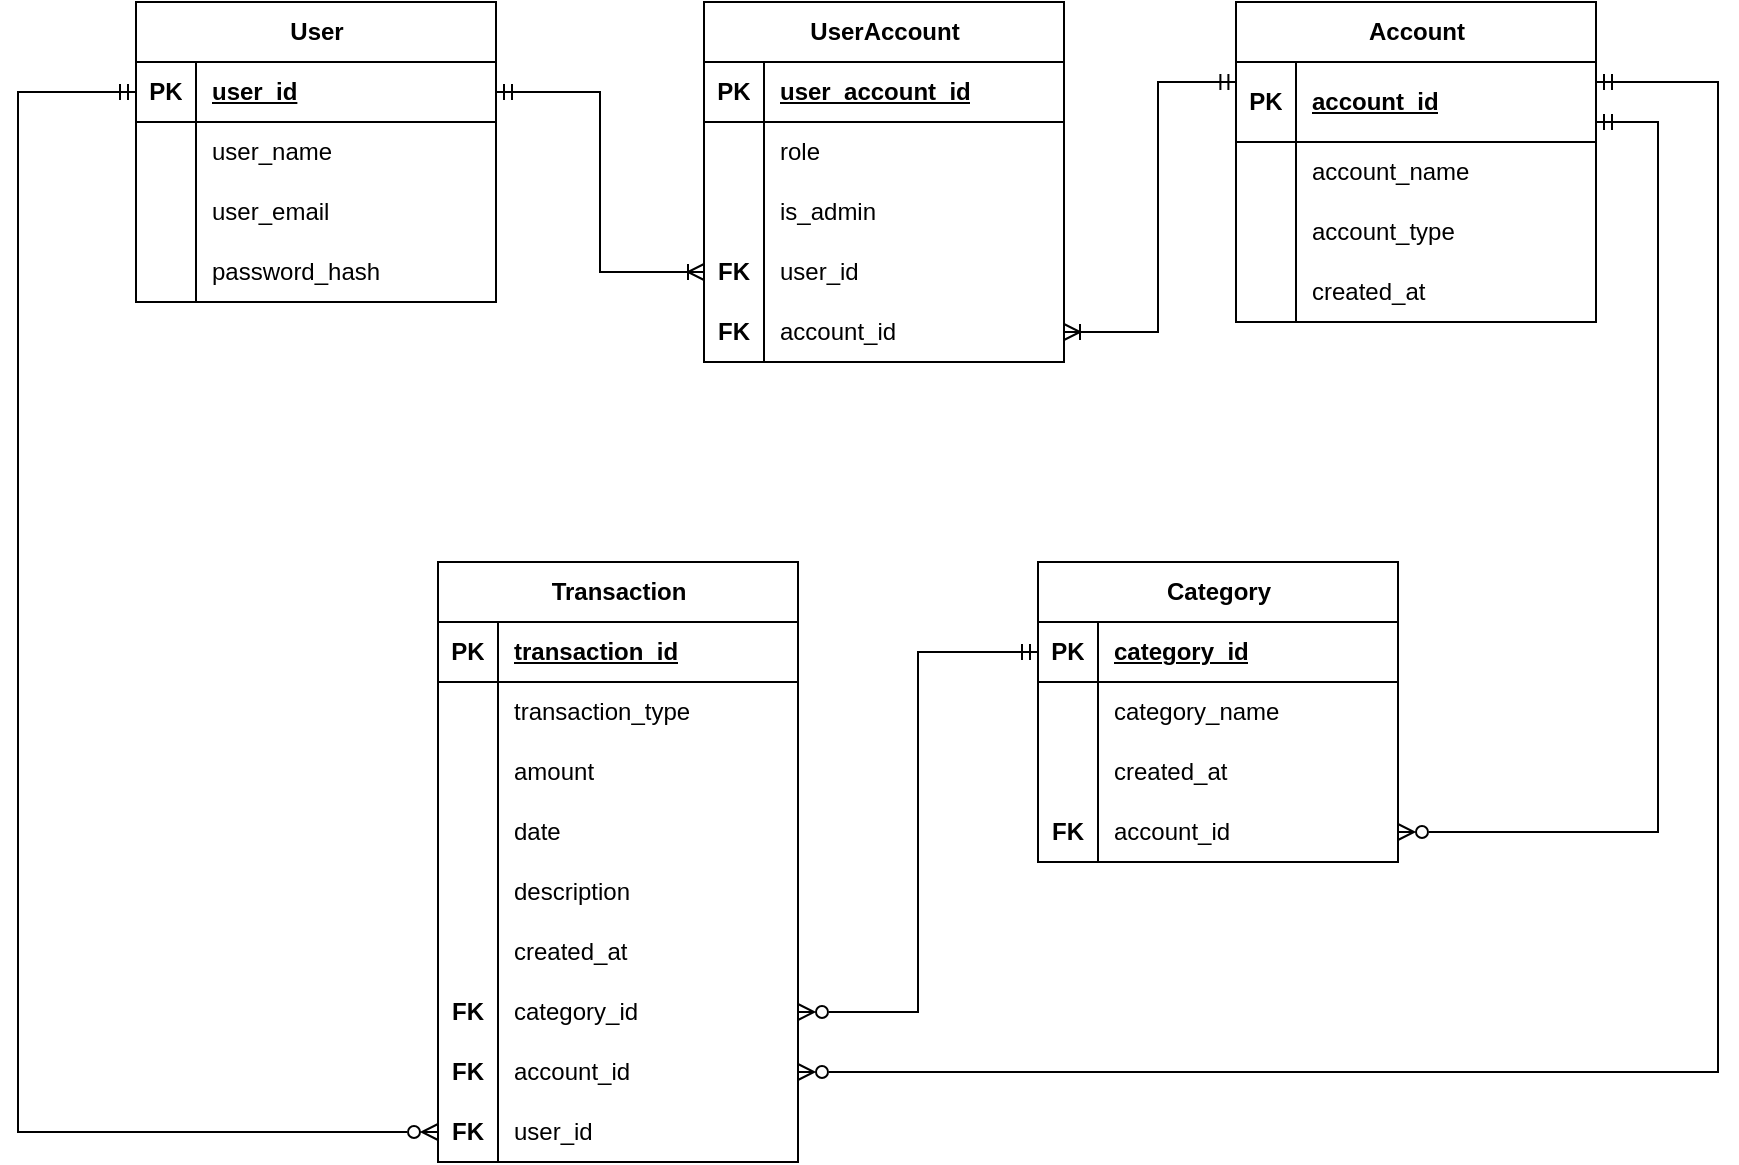 <mxfile version="19.0.3" type="device"><diagram name="Page-1" id="VowjucWuVRFhrzG8ATLK"><mxGraphModel dx="2249" dy="865" grid="1" gridSize="10" guides="1" tooltips="1" connect="1" arrows="1" fold="1" page="1" pageScale="1" pageWidth="827" pageHeight="1169" math="0" shadow="0"><root><mxCell id="0"/><mxCell id="1" parent="0"/><mxCell id="pxmNEwS-jaFZX5GHH9vV-1" value="User" style="shape=table;startSize=30;container=1;collapsible=1;childLayout=tableLayout;fixedRows=1;rowLines=0;fontStyle=1;align=center;resizeLast=1;html=1;" parent="1" vertex="1"><mxGeometry x="49" y="80" width="180" height="150" as="geometry"/></mxCell><mxCell id="pxmNEwS-jaFZX5GHH9vV-2" value="" style="shape=tableRow;horizontal=0;startSize=0;swimlaneHead=0;swimlaneBody=0;fillColor=none;collapsible=0;dropTarget=0;points=[[0,0.5],[1,0.5]];portConstraint=eastwest;top=0;left=0;right=0;bottom=1;" parent="pxmNEwS-jaFZX5GHH9vV-1" vertex="1"><mxGeometry y="30" width="180" height="30" as="geometry"/></mxCell><mxCell id="pxmNEwS-jaFZX5GHH9vV-3" value="PK" style="shape=partialRectangle;connectable=0;fillColor=none;top=0;left=0;bottom=0;right=0;fontStyle=1;overflow=hidden;whiteSpace=wrap;html=1;" parent="pxmNEwS-jaFZX5GHH9vV-2" vertex="1"><mxGeometry width="30" height="30" as="geometry"><mxRectangle width="30" height="30" as="alternateBounds"/></mxGeometry></mxCell><mxCell id="pxmNEwS-jaFZX5GHH9vV-4" value="user_id" style="shape=partialRectangle;connectable=0;fillColor=none;top=0;left=0;bottom=0;right=0;align=left;spacingLeft=6;fontStyle=5;overflow=hidden;whiteSpace=wrap;html=1;" parent="pxmNEwS-jaFZX5GHH9vV-2" vertex="1"><mxGeometry x="30" width="150" height="30" as="geometry"><mxRectangle width="150" height="30" as="alternateBounds"/></mxGeometry></mxCell><mxCell id="pxmNEwS-jaFZX5GHH9vV-5" value="" style="shape=tableRow;horizontal=0;startSize=0;swimlaneHead=0;swimlaneBody=0;fillColor=none;collapsible=0;dropTarget=0;points=[[0,0.5],[1,0.5]];portConstraint=eastwest;top=0;left=0;right=0;bottom=0;" parent="pxmNEwS-jaFZX5GHH9vV-1" vertex="1"><mxGeometry y="60" width="180" height="30" as="geometry"/></mxCell><mxCell id="pxmNEwS-jaFZX5GHH9vV-6" value="" style="shape=partialRectangle;connectable=0;fillColor=none;top=0;left=0;bottom=0;right=0;editable=1;overflow=hidden;whiteSpace=wrap;html=1;" parent="pxmNEwS-jaFZX5GHH9vV-5" vertex="1"><mxGeometry width="30" height="30" as="geometry"><mxRectangle width="30" height="30" as="alternateBounds"/></mxGeometry></mxCell><mxCell id="pxmNEwS-jaFZX5GHH9vV-7" value="user_name" style="shape=partialRectangle;connectable=0;fillColor=none;top=0;left=0;bottom=0;right=0;align=left;spacingLeft=6;overflow=hidden;whiteSpace=wrap;html=1;" parent="pxmNEwS-jaFZX5GHH9vV-5" vertex="1"><mxGeometry x="30" width="150" height="30" as="geometry"><mxRectangle width="150" height="30" as="alternateBounds"/></mxGeometry></mxCell><mxCell id="pxmNEwS-jaFZX5GHH9vV-8" value="" style="shape=tableRow;horizontal=0;startSize=0;swimlaneHead=0;swimlaneBody=0;fillColor=none;collapsible=0;dropTarget=0;points=[[0,0.5],[1,0.5]];portConstraint=eastwest;top=0;left=0;right=0;bottom=0;" parent="pxmNEwS-jaFZX5GHH9vV-1" vertex="1"><mxGeometry y="90" width="180" height="30" as="geometry"/></mxCell><mxCell id="pxmNEwS-jaFZX5GHH9vV-9" value="" style="shape=partialRectangle;connectable=0;fillColor=none;top=0;left=0;bottom=0;right=0;editable=1;overflow=hidden;whiteSpace=wrap;html=1;" parent="pxmNEwS-jaFZX5GHH9vV-8" vertex="1"><mxGeometry width="30" height="30" as="geometry"><mxRectangle width="30" height="30" as="alternateBounds"/></mxGeometry></mxCell><mxCell id="pxmNEwS-jaFZX5GHH9vV-10" value="user_email" style="shape=partialRectangle;connectable=0;fillColor=none;top=0;left=0;bottom=0;right=0;align=left;spacingLeft=6;overflow=hidden;whiteSpace=wrap;html=1;" parent="pxmNEwS-jaFZX5GHH9vV-8" vertex="1"><mxGeometry x="30" width="150" height="30" as="geometry"><mxRectangle width="150" height="30" as="alternateBounds"/></mxGeometry></mxCell><mxCell id="pxmNEwS-jaFZX5GHH9vV-11" value="" style="shape=tableRow;horizontal=0;startSize=0;swimlaneHead=0;swimlaneBody=0;fillColor=none;collapsible=0;dropTarget=0;points=[[0,0.5],[1,0.5]];portConstraint=eastwest;top=0;left=0;right=0;bottom=0;" parent="pxmNEwS-jaFZX5GHH9vV-1" vertex="1"><mxGeometry y="120" width="180" height="30" as="geometry"/></mxCell><mxCell id="pxmNEwS-jaFZX5GHH9vV-12" value="" style="shape=partialRectangle;connectable=0;fillColor=none;top=0;left=0;bottom=0;right=0;editable=1;overflow=hidden;whiteSpace=wrap;html=1;" parent="pxmNEwS-jaFZX5GHH9vV-11" vertex="1"><mxGeometry width="30" height="30" as="geometry"><mxRectangle width="30" height="30" as="alternateBounds"/></mxGeometry></mxCell><mxCell id="pxmNEwS-jaFZX5GHH9vV-13" value="password_hash" style="shape=partialRectangle;connectable=0;fillColor=none;top=0;left=0;bottom=0;right=0;align=left;spacingLeft=6;overflow=hidden;whiteSpace=wrap;html=1;" parent="pxmNEwS-jaFZX5GHH9vV-11" vertex="1"><mxGeometry x="30" width="150" height="30" as="geometry"><mxRectangle width="150" height="30" as="alternateBounds"/></mxGeometry></mxCell><mxCell id="pxmNEwS-jaFZX5GHH9vV-17" value="Account" style="shape=table;startSize=30;container=1;collapsible=1;childLayout=tableLayout;fixedRows=1;rowLines=0;fontStyle=1;align=center;resizeLast=1;html=1;" parent="1" vertex="1"><mxGeometry x="599" y="80" width="180" height="160" as="geometry"/></mxCell><mxCell id="pxmNEwS-jaFZX5GHH9vV-18" value="" style="shape=tableRow;horizontal=0;startSize=0;swimlaneHead=0;swimlaneBody=0;fillColor=none;collapsible=0;dropTarget=0;points=[[0,0.5],[1,0.5]];portConstraint=eastwest;top=0;left=0;right=0;bottom=1;" parent="pxmNEwS-jaFZX5GHH9vV-17" vertex="1"><mxGeometry y="30" width="180" height="40" as="geometry"/></mxCell><mxCell id="pxmNEwS-jaFZX5GHH9vV-19" value="PK" style="shape=partialRectangle;connectable=0;fillColor=none;top=0;left=0;bottom=0;right=0;fontStyle=1;overflow=hidden;whiteSpace=wrap;html=1;" parent="pxmNEwS-jaFZX5GHH9vV-18" vertex="1"><mxGeometry width="30" height="40" as="geometry"><mxRectangle width="30" height="40" as="alternateBounds"/></mxGeometry></mxCell><mxCell id="pxmNEwS-jaFZX5GHH9vV-20" value="account_id" style="shape=partialRectangle;connectable=0;fillColor=none;top=0;left=0;bottom=0;right=0;align=left;spacingLeft=6;fontStyle=5;overflow=hidden;whiteSpace=wrap;html=1;" parent="pxmNEwS-jaFZX5GHH9vV-18" vertex="1"><mxGeometry x="30" width="150" height="40" as="geometry"><mxRectangle width="150" height="40" as="alternateBounds"/></mxGeometry></mxCell><mxCell id="pxmNEwS-jaFZX5GHH9vV-21" value="" style="shape=tableRow;horizontal=0;startSize=0;swimlaneHead=0;swimlaneBody=0;fillColor=none;collapsible=0;dropTarget=0;points=[[0,0.5],[1,0.5]];portConstraint=eastwest;top=0;left=0;right=0;bottom=0;" parent="pxmNEwS-jaFZX5GHH9vV-17" vertex="1"><mxGeometry y="70" width="180" height="30" as="geometry"/></mxCell><mxCell id="pxmNEwS-jaFZX5GHH9vV-22" value="" style="shape=partialRectangle;connectable=0;fillColor=none;top=0;left=0;bottom=0;right=0;editable=1;overflow=hidden;whiteSpace=wrap;html=1;" parent="pxmNEwS-jaFZX5GHH9vV-21" vertex="1"><mxGeometry width="30" height="30" as="geometry"><mxRectangle width="30" height="30" as="alternateBounds"/></mxGeometry></mxCell><mxCell id="pxmNEwS-jaFZX5GHH9vV-23" value="account_name" style="shape=partialRectangle;connectable=0;fillColor=none;top=0;left=0;bottom=0;right=0;align=left;spacingLeft=6;overflow=hidden;whiteSpace=wrap;html=1;" parent="pxmNEwS-jaFZX5GHH9vV-21" vertex="1"><mxGeometry x="30" width="150" height="30" as="geometry"><mxRectangle width="150" height="30" as="alternateBounds"/></mxGeometry></mxCell><mxCell id="pxmNEwS-jaFZX5GHH9vV-24" value="" style="shape=tableRow;horizontal=0;startSize=0;swimlaneHead=0;swimlaneBody=0;fillColor=none;collapsible=0;dropTarget=0;points=[[0,0.5],[1,0.5]];portConstraint=eastwest;top=0;left=0;right=0;bottom=0;" parent="pxmNEwS-jaFZX5GHH9vV-17" vertex="1"><mxGeometry y="100" width="180" height="30" as="geometry"/></mxCell><mxCell id="pxmNEwS-jaFZX5GHH9vV-25" value="" style="shape=partialRectangle;connectable=0;fillColor=none;top=0;left=0;bottom=0;right=0;editable=1;overflow=hidden;whiteSpace=wrap;html=1;" parent="pxmNEwS-jaFZX5GHH9vV-24" vertex="1"><mxGeometry width="30" height="30" as="geometry"><mxRectangle width="30" height="30" as="alternateBounds"/></mxGeometry></mxCell><mxCell id="pxmNEwS-jaFZX5GHH9vV-26" value="account_type" style="shape=partialRectangle;connectable=0;fillColor=none;top=0;left=0;bottom=0;right=0;align=left;spacingLeft=6;overflow=hidden;whiteSpace=wrap;html=1;" parent="pxmNEwS-jaFZX5GHH9vV-24" vertex="1"><mxGeometry x="30" width="150" height="30" as="geometry"><mxRectangle width="150" height="30" as="alternateBounds"/></mxGeometry></mxCell><mxCell id="pxmNEwS-jaFZX5GHH9vV-27" value="" style="shape=tableRow;horizontal=0;startSize=0;swimlaneHead=0;swimlaneBody=0;fillColor=none;collapsible=0;dropTarget=0;points=[[0,0.5],[1,0.5]];portConstraint=eastwest;top=0;left=0;right=0;bottom=0;" parent="pxmNEwS-jaFZX5GHH9vV-17" vertex="1"><mxGeometry y="130" width="180" height="30" as="geometry"/></mxCell><mxCell id="pxmNEwS-jaFZX5GHH9vV-28" value="" style="shape=partialRectangle;connectable=0;fillColor=none;top=0;left=0;bottom=0;right=0;editable=1;overflow=hidden;whiteSpace=wrap;html=1;" parent="pxmNEwS-jaFZX5GHH9vV-27" vertex="1"><mxGeometry width="30" height="30" as="geometry"><mxRectangle width="30" height="30" as="alternateBounds"/></mxGeometry></mxCell><mxCell id="pxmNEwS-jaFZX5GHH9vV-29" value="created_at" style="shape=partialRectangle;connectable=0;fillColor=none;top=0;left=0;bottom=0;right=0;align=left;spacingLeft=6;overflow=hidden;whiteSpace=wrap;html=1;" parent="pxmNEwS-jaFZX5GHH9vV-27" vertex="1"><mxGeometry x="30" width="150" height="30" as="geometry"><mxRectangle width="150" height="30" as="alternateBounds"/></mxGeometry></mxCell><mxCell id="pxmNEwS-jaFZX5GHH9vV-33" value="Transaction" style="shape=table;startSize=30;container=1;collapsible=1;childLayout=tableLayout;fixedRows=1;rowLines=0;fontStyle=1;align=center;resizeLast=1;html=1;" parent="1" vertex="1"><mxGeometry x="200" y="360" width="180" height="300" as="geometry"/></mxCell><mxCell id="pxmNEwS-jaFZX5GHH9vV-34" value="" style="shape=tableRow;horizontal=0;startSize=0;swimlaneHead=0;swimlaneBody=0;fillColor=none;collapsible=0;dropTarget=0;points=[[0,0.5],[1,0.5]];portConstraint=eastwest;top=0;left=0;right=0;bottom=1;" parent="pxmNEwS-jaFZX5GHH9vV-33" vertex="1"><mxGeometry y="30" width="180" height="30" as="geometry"/></mxCell><mxCell id="pxmNEwS-jaFZX5GHH9vV-35" value="PK" style="shape=partialRectangle;connectable=0;fillColor=none;top=0;left=0;bottom=0;right=0;fontStyle=1;overflow=hidden;whiteSpace=wrap;html=1;" parent="pxmNEwS-jaFZX5GHH9vV-34" vertex="1"><mxGeometry width="30" height="30" as="geometry"><mxRectangle width="30" height="30" as="alternateBounds"/></mxGeometry></mxCell><mxCell id="pxmNEwS-jaFZX5GHH9vV-36" value="transaction_id" style="shape=partialRectangle;connectable=0;fillColor=none;top=0;left=0;bottom=0;right=0;align=left;spacingLeft=6;fontStyle=5;overflow=hidden;whiteSpace=wrap;html=1;" parent="pxmNEwS-jaFZX5GHH9vV-34" vertex="1"><mxGeometry x="30" width="150" height="30" as="geometry"><mxRectangle width="150" height="30" as="alternateBounds"/></mxGeometry></mxCell><mxCell id="pxmNEwS-jaFZX5GHH9vV-37" value="" style="shape=tableRow;horizontal=0;startSize=0;swimlaneHead=0;swimlaneBody=0;fillColor=none;collapsible=0;dropTarget=0;points=[[0,0.5],[1,0.5]];portConstraint=eastwest;top=0;left=0;right=0;bottom=0;" parent="pxmNEwS-jaFZX5GHH9vV-33" vertex="1"><mxGeometry y="60" width="180" height="30" as="geometry"/></mxCell><mxCell id="pxmNEwS-jaFZX5GHH9vV-38" value="" style="shape=partialRectangle;connectable=0;fillColor=none;top=0;left=0;bottom=0;right=0;editable=1;overflow=hidden;whiteSpace=wrap;html=1;" parent="pxmNEwS-jaFZX5GHH9vV-37" vertex="1"><mxGeometry width="30" height="30" as="geometry"><mxRectangle width="30" height="30" as="alternateBounds"/></mxGeometry></mxCell><mxCell id="pxmNEwS-jaFZX5GHH9vV-39" value="transaction_type" style="shape=partialRectangle;connectable=0;fillColor=none;top=0;left=0;bottom=0;right=0;align=left;spacingLeft=6;overflow=hidden;whiteSpace=wrap;html=1;" parent="pxmNEwS-jaFZX5GHH9vV-37" vertex="1"><mxGeometry x="30" width="150" height="30" as="geometry"><mxRectangle width="150" height="30" as="alternateBounds"/></mxGeometry></mxCell><mxCell id="pxmNEwS-jaFZX5GHH9vV-40" value="" style="shape=tableRow;horizontal=0;startSize=0;swimlaneHead=0;swimlaneBody=0;fillColor=none;collapsible=0;dropTarget=0;points=[[0,0.5],[1,0.5]];portConstraint=eastwest;top=0;left=0;right=0;bottom=0;" parent="pxmNEwS-jaFZX5GHH9vV-33" vertex="1"><mxGeometry y="90" width="180" height="30" as="geometry"/></mxCell><mxCell id="pxmNEwS-jaFZX5GHH9vV-41" value="" style="shape=partialRectangle;connectable=0;fillColor=none;top=0;left=0;bottom=0;right=0;editable=1;overflow=hidden;whiteSpace=wrap;html=1;" parent="pxmNEwS-jaFZX5GHH9vV-40" vertex="1"><mxGeometry width="30" height="30" as="geometry"><mxRectangle width="30" height="30" as="alternateBounds"/></mxGeometry></mxCell><mxCell id="pxmNEwS-jaFZX5GHH9vV-42" value="amount" style="shape=partialRectangle;connectable=0;fillColor=none;top=0;left=0;bottom=0;right=0;align=left;spacingLeft=6;overflow=hidden;whiteSpace=wrap;html=1;" parent="pxmNEwS-jaFZX5GHH9vV-40" vertex="1"><mxGeometry x="30" width="150" height="30" as="geometry"><mxRectangle width="150" height="30" as="alternateBounds"/></mxGeometry></mxCell><mxCell id="pxmNEwS-jaFZX5GHH9vV-43" value="" style="shape=tableRow;horizontal=0;startSize=0;swimlaneHead=0;swimlaneBody=0;fillColor=none;collapsible=0;dropTarget=0;points=[[0,0.5],[1,0.5]];portConstraint=eastwest;top=0;left=0;right=0;bottom=0;" parent="pxmNEwS-jaFZX5GHH9vV-33" vertex="1"><mxGeometry y="120" width="180" height="30" as="geometry"/></mxCell><mxCell id="pxmNEwS-jaFZX5GHH9vV-44" value="" style="shape=partialRectangle;connectable=0;fillColor=none;top=0;left=0;bottom=0;right=0;editable=1;overflow=hidden;whiteSpace=wrap;html=1;" parent="pxmNEwS-jaFZX5GHH9vV-43" vertex="1"><mxGeometry width="30" height="30" as="geometry"><mxRectangle width="30" height="30" as="alternateBounds"/></mxGeometry></mxCell><mxCell id="pxmNEwS-jaFZX5GHH9vV-45" value="date" style="shape=partialRectangle;connectable=0;fillColor=none;top=0;left=0;bottom=0;right=0;align=left;spacingLeft=6;overflow=hidden;whiteSpace=wrap;html=1;" parent="pxmNEwS-jaFZX5GHH9vV-43" vertex="1"><mxGeometry x="30" width="150" height="30" as="geometry"><mxRectangle width="150" height="30" as="alternateBounds"/></mxGeometry></mxCell><mxCell id="pxmNEwS-jaFZX5GHH9vV-46" value="" style="shape=tableRow;horizontal=0;startSize=0;swimlaneHead=0;swimlaneBody=0;fillColor=none;collapsible=0;dropTarget=0;points=[[0,0.5],[1,0.5]];portConstraint=eastwest;top=0;left=0;right=0;bottom=0;" parent="pxmNEwS-jaFZX5GHH9vV-33" vertex="1"><mxGeometry y="150" width="180" height="30" as="geometry"/></mxCell><mxCell id="pxmNEwS-jaFZX5GHH9vV-47" value="" style="shape=partialRectangle;connectable=0;fillColor=none;top=0;left=0;bottom=0;right=0;editable=1;overflow=hidden;whiteSpace=wrap;html=1;" parent="pxmNEwS-jaFZX5GHH9vV-46" vertex="1"><mxGeometry width="30" height="30" as="geometry"><mxRectangle width="30" height="30" as="alternateBounds"/></mxGeometry></mxCell><mxCell id="pxmNEwS-jaFZX5GHH9vV-48" value="description" style="shape=partialRectangle;connectable=0;fillColor=none;top=0;left=0;bottom=0;right=0;align=left;spacingLeft=6;overflow=hidden;whiteSpace=wrap;html=1;" parent="pxmNEwS-jaFZX5GHH9vV-46" vertex="1"><mxGeometry x="30" width="150" height="30" as="geometry"><mxRectangle width="150" height="30" as="alternateBounds"/></mxGeometry></mxCell><mxCell id="pxmNEwS-jaFZX5GHH9vV-49" value="" style="shape=tableRow;horizontal=0;startSize=0;swimlaneHead=0;swimlaneBody=0;fillColor=none;collapsible=0;dropTarget=0;points=[[0,0.5],[1,0.5]];portConstraint=eastwest;top=0;left=0;right=0;bottom=0;" parent="pxmNEwS-jaFZX5GHH9vV-33" vertex="1"><mxGeometry y="180" width="180" height="30" as="geometry"/></mxCell><mxCell id="pxmNEwS-jaFZX5GHH9vV-50" value="" style="shape=partialRectangle;connectable=0;fillColor=none;top=0;left=0;bottom=0;right=0;editable=1;overflow=hidden;whiteSpace=wrap;html=1;" parent="pxmNEwS-jaFZX5GHH9vV-49" vertex="1"><mxGeometry width="30" height="30" as="geometry"><mxRectangle width="30" height="30" as="alternateBounds"/></mxGeometry></mxCell><mxCell id="pxmNEwS-jaFZX5GHH9vV-51" value="created_at" style="shape=partialRectangle;connectable=0;fillColor=none;top=0;left=0;bottom=0;right=0;align=left;spacingLeft=6;overflow=hidden;whiteSpace=wrap;html=1;" parent="pxmNEwS-jaFZX5GHH9vV-49" vertex="1"><mxGeometry x="30" width="150" height="30" as="geometry"><mxRectangle width="150" height="30" as="alternateBounds"/></mxGeometry></mxCell><mxCell id="Cf6vdoPvGTpMkG-QvNf9-1" value="" style="shape=tableRow;horizontal=0;startSize=0;swimlaneHead=0;swimlaneBody=0;fillColor=none;collapsible=0;dropTarget=0;points=[[0,0.5],[1,0.5]];portConstraint=eastwest;top=0;left=0;right=0;bottom=0;" parent="pxmNEwS-jaFZX5GHH9vV-33" vertex="1"><mxGeometry y="210" width="180" height="30" as="geometry"/></mxCell><mxCell id="Cf6vdoPvGTpMkG-QvNf9-2" value="&lt;b&gt;FK&lt;/b&gt;" style="shape=partialRectangle;connectable=0;fillColor=none;top=0;left=0;bottom=0;right=0;editable=1;overflow=hidden;whiteSpace=wrap;html=1;" parent="Cf6vdoPvGTpMkG-QvNf9-1" vertex="1"><mxGeometry width="30" height="30" as="geometry"><mxRectangle width="30" height="30" as="alternateBounds"/></mxGeometry></mxCell><mxCell id="Cf6vdoPvGTpMkG-QvNf9-3" value="category_id" style="shape=partialRectangle;connectable=0;fillColor=none;top=0;left=0;bottom=0;right=0;align=left;spacingLeft=6;overflow=hidden;whiteSpace=wrap;html=1;" parent="Cf6vdoPvGTpMkG-QvNf9-1" vertex="1"><mxGeometry x="30" width="150" height="30" as="geometry"><mxRectangle width="150" height="30" as="alternateBounds"/></mxGeometry></mxCell><mxCell id="pxmNEwS-jaFZX5GHH9vV-65" value="" style="shape=tableRow;horizontal=0;startSize=0;swimlaneHead=0;swimlaneBody=0;fillColor=none;collapsible=0;dropTarget=0;points=[[0,0.5],[1,0.5]];portConstraint=eastwest;top=0;left=0;right=0;bottom=0;" parent="pxmNEwS-jaFZX5GHH9vV-33" vertex="1"><mxGeometry y="240" width="180" height="30" as="geometry"/></mxCell><mxCell id="pxmNEwS-jaFZX5GHH9vV-66" value="&lt;b&gt;FK&lt;/b&gt;" style="shape=partialRectangle;connectable=0;fillColor=none;top=0;left=0;bottom=0;right=0;editable=1;overflow=hidden;whiteSpace=wrap;html=1;" parent="pxmNEwS-jaFZX5GHH9vV-65" vertex="1"><mxGeometry width="30" height="30" as="geometry"><mxRectangle width="30" height="30" as="alternateBounds"/></mxGeometry></mxCell><mxCell id="pxmNEwS-jaFZX5GHH9vV-67" value="account_id" style="shape=partialRectangle;connectable=0;fillColor=none;top=0;left=0;bottom=0;right=0;align=left;spacingLeft=6;overflow=hidden;whiteSpace=wrap;html=1;" parent="pxmNEwS-jaFZX5GHH9vV-65" vertex="1"><mxGeometry x="30" width="150" height="30" as="geometry"><mxRectangle width="150" height="30" as="alternateBounds"/></mxGeometry></mxCell><mxCell id="GCQL4Kdq2iMPe4obUZtY-1" value="" style="shape=tableRow;horizontal=0;startSize=0;swimlaneHead=0;swimlaneBody=0;fillColor=none;collapsible=0;dropTarget=0;points=[[0,0.5],[1,0.5]];portConstraint=eastwest;top=0;left=0;right=0;bottom=0;" parent="pxmNEwS-jaFZX5GHH9vV-33" vertex="1"><mxGeometry y="270" width="180" height="30" as="geometry"/></mxCell><mxCell id="GCQL4Kdq2iMPe4obUZtY-2" value="&lt;b&gt;FK&lt;/b&gt;" style="shape=partialRectangle;connectable=0;fillColor=none;top=0;left=0;bottom=0;right=0;editable=1;overflow=hidden;whiteSpace=wrap;html=1;" parent="GCQL4Kdq2iMPe4obUZtY-1" vertex="1"><mxGeometry width="30" height="30" as="geometry"><mxRectangle width="30" height="30" as="alternateBounds"/></mxGeometry></mxCell><mxCell id="GCQL4Kdq2iMPe4obUZtY-3" value="user_id" style="shape=partialRectangle;connectable=0;fillColor=none;top=0;left=0;bottom=0;right=0;align=left;spacingLeft=6;overflow=hidden;whiteSpace=wrap;html=1;" parent="GCQL4Kdq2iMPe4obUZtY-1" vertex="1"><mxGeometry x="30" width="150" height="30" as="geometry"><mxRectangle width="150" height="30" as="alternateBounds"/></mxGeometry></mxCell><mxCell id="pxmNEwS-jaFZX5GHH9vV-52" value="Category" style="shape=table;startSize=30;container=1;collapsible=1;childLayout=tableLayout;fixedRows=1;rowLines=0;fontStyle=1;align=center;resizeLast=1;html=1;" parent="1" vertex="1"><mxGeometry x="500" y="360" width="180" height="150" as="geometry"/></mxCell><mxCell id="pxmNEwS-jaFZX5GHH9vV-53" value="" style="shape=tableRow;horizontal=0;startSize=0;swimlaneHead=0;swimlaneBody=0;fillColor=none;collapsible=0;dropTarget=0;points=[[0,0.5],[1,0.5]];portConstraint=eastwest;top=0;left=0;right=0;bottom=1;" parent="pxmNEwS-jaFZX5GHH9vV-52" vertex="1"><mxGeometry y="30" width="180" height="30" as="geometry"/></mxCell><mxCell id="pxmNEwS-jaFZX5GHH9vV-54" value="PK" style="shape=partialRectangle;connectable=0;fillColor=none;top=0;left=0;bottom=0;right=0;fontStyle=1;overflow=hidden;whiteSpace=wrap;html=1;" parent="pxmNEwS-jaFZX5GHH9vV-53" vertex="1"><mxGeometry width="30" height="30" as="geometry"><mxRectangle width="30" height="30" as="alternateBounds"/></mxGeometry></mxCell><mxCell id="pxmNEwS-jaFZX5GHH9vV-55" value="category_id" style="shape=partialRectangle;connectable=0;fillColor=none;top=0;left=0;bottom=0;right=0;align=left;spacingLeft=6;fontStyle=5;overflow=hidden;whiteSpace=wrap;html=1;" parent="pxmNEwS-jaFZX5GHH9vV-53" vertex="1"><mxGeometry x="30" width="150" height="30" as="geometry"><mxRectangle width="150" height="30" as="alternateBounds"/></mxGeometry></mxCell><mxCell id="pxmNEwS-jaFZX5GHH9vV-56" value="" style="shape=tableRow;horizontal=0;startSize=0;swimlaneHead=0;swimlaneBody=0;fillColor=none;collapsible=0;dropTarget=0;points=[[0,0.5],[1,0.5]];portConstraint=eastwest;top=0;left=0;right=0;bottom=0;" parent="pxmNEwS-jaFZX5GHH9vV-52" vertex="1"><mxGeometry y="60" width="180" height="30" as="geometry"/></mxCell><mxCell id="pxmNEwS-jaFZX5GHH9vV-57" value="" style="shape=partialRectangle;connectable=0;fillColor=none;top=0;left=0;bottom=0;right=0;editable=1;overflow=hidden;whiteSpace=wrap;html=1;" parent="pxmNEwS-jaFZX5GHH9vV-56" vertex="1"><mxGeometry width="30" height="30" as="geometry"><mxRectangle width="30" height="30" as="alternateBounds"/></mxGeometry></mxCell><mxCell id="pxmNEwS-jaFZX5GHH9vV-58" value="category_name" style="shape=partialRectangle;connectable=0;fillColor=none;top=0;left=0;bottom=0;right=0;align=left;spacingLeft=6;overflow=hidden;whiteSpace=wrap;html=1;" parent="pxmNEwS-jaFZX5GHH9vV-56" vertex="1"><mxGeometry x="30" width="150" height="30" as="geometry"><mxRectangle width="150" height="30" as="alternateBounds"/></mxGeometry></mxCell><mxCell id="pxmNEwS-jaFZX5GHH9vV-59" value="" style="shape=tableRow;horizontal=0;startSize=0;swimlaneHead=0;swimlaneBody=0;fillColor=none;collapsible=0;dropTarget=0;points=[[0,0.5],[1,0.5]];portConstraint=eastwest;top=0;left=0;right=0;bottom=0;" parent="pxmNEwS-jaFZX5GHH9vV-52" vertex="1"><mxGeometry y="90" width="180" height="30" as="geometry"/></mxCell><mxCell id="pxmNEwS-jaFZX5GHH9vV-60" value="" style="shape=partialRectangle;connectable=0;fillColor=none;top=0;left=0;bottom=0;right=0;editable=1;overflow=hidden;whiteSpace=wrap;html=1;" parent="pxmNEwS-jaFZX5GHH9vV-59" vertex="1"><mxGeometry width="30" height="30" as="geometry"><mxRectangle width="30" height="30" as="alternateBounds"/></mxGeometry></mxCell><mxCell id="pxmNEwS-jaFZX5GHH9vV-61" value="created_at" style="shape=partialRectangle;connectable=0;fillColor=none;top=0;left=0;bottom=0;right=0;align=left;spacingLeft=6;overflow=hidden;whiteSpace=wrap;html=1;" parent="pxmNEwS-jaFZX5GHH9vV-59" vertex="1"><mxGeometry x="30" width="150" height="30" as="geometry"><mxRectangle width="150" height="30" as="alternateBounds"/></mxGeometry></mxCell><mxCell id="pxmNEwS-jaFZX5GHH9vV-62" value="" style="shape=tableRow;horizontal=0;startSize=0;swimlaneHead=0;swimlaneBody=0;fillColor=none;collapsible=0;dropTarget=0;points=[[0,0.5],[1,0.5]];portConstraint=eastwest;top=0;left=0;right=0;bottom=0;" parent="pxmNEwS-jaFZX5GHH9vV-52" vertex="1"><mxGeometry y="120" width="180" height="30" as="geometry"/></mxCell><mxCell id="pxmNEwS-jaFZX5GHH9vV-63" value="&lt;b&gt;FK&lt;/b&gt;" style="shape=partialRectangle;connectable=0;fillColor=none;top=0;left=0;bottom=0;right=0;editable=1;overflow=hidden;whiteSpace=wrap;html=1;" parent="pxmNEwS-jaFZX5GHH9vV-62" vertex="1"><mxGeometry width="30" height="30" as="geometry"><mxRectangle width="30" height="30" as="alternateBounds"/></mxGeometry></mxCell><mxCell id="pxmNEwS-jaFZX5GHH9vV-64" value="account_id" style="shape=partialRectangle;connectable=0;fillColor=none;top=0;left=0;bottom=0;right=0;align=left;spacingLeft=6;overflow=hidden;whiteSpace=wrap;html=1;" parent="pxmNEwS-jaFZX5GHH9vV-62" vertex="1"><mxGeometry x="30" width="150" height="30" as="geometry"><mxRectangle width="150" height="30" as="alternateBounds"/></mxGeometry></mxCell><mxCell id="pxmNEwS-jaFZX5GHH9vV-82" value="UserAccount" style="shape=table;startSize=30;container=1;collapsible=1;childLayout=tableLayout;fixedRows=1;rowLines=0;fontStyle=1;align=center;resizeLast=1;html=1;" parent="1" vertex="1"><mxGeometry x="333" y="80" width="180" height="180" as="geometry"/></mxCell><mxCell id="pxmNEwS-jaFZX5GHH9vV-83" value="" style="shape=tableRow;horizontal=0;startSize=0;swimlaneHead=0;swimlaneBody=0;fillColor=none;collapsible=0;dropTarget=0;points=[[0,0.5],[1,0.5]];portConstraint=eastwest;top=0;left=0;right=0;bottom=1;" parent="pxmNEwS-jaFZX5GHH9vV-82" vertex="1"><mxGeometry y="30" width="180" height="30" as="geometry"/></mxCell><mxCell id="pxmNEwS-jaFZX5GHH9vV-84" value="PK" style="shape=partialRectangle;connectable=0;fillColor=none;top=0;left=0;bottom=0;right=0;fontStyle=1;overflow=hidden;whiteSpace=wrap;html=1;" parent="pxmNEwS-jaFZX5GHH9vV-83" vertex="1"><mxGeometry width="30" height="30" as="geometry"><mxRectangle width="30" height="30" as="alternateBounds"/></mxGeometry></mxCell><mxCell id="pxmNEwS-jaFZX5GHH9vV-85" value="user_account_id" style="shape=partialRectangle;connectable=0;fillColor=none;top=0;left=0;bottom=0;right=0;align=left;spacingLeft=6;fontStyle=5;overflow=hidden;whiteSpace=wrap;html=1;" parent="pxmNEwS-jaFZX5GHH9vV-83" vertex="1"><mxGeometry x="30" width="150" height="30" as="geometry"><mxRectangle width="150" height="30" as="alternateBounds"/></mxGeometry></mxCell><mxCell id="pxmNEwS-jaFZX5GHH9vV-86" value="" style="shape=tableRow;horizontal=0;startSize=0;swimlaneHead=0;swimlaneBody=0;fillColor=none;collapsible=0;dropTarget=0;points=[[0,0.5],[1,0.5]];portConstraint=eastwest;top=0;left=0;right=0;bottom=0;" parent="pxmNEwS-jaFZX5GHH9vV-82" vertex="1"><mxGeometry y="60" width="180" height="30" as="geometry"/></mxCell><mxCell id="pxmNEwS-jaFZX5GHH9vV-87" value="" style="shape=partialRectangle;connectable=0;fillColor=none;top=0;left=0;bottom=0;right=0;editable=1;overflow=hidden;whiteSpace=wrap;html=1;" parent="pxmNEwS-jaFZX5GHH9vV-86" vertex="1"><mxGeometry width="30" height="30" as="geometry"><mxRectangle width="30" height="30" as="alternateBounds"/></mxGeometry></mxCell><mxCell id="pxmNEwS-jaFZX5GHH9vV-88" value="role" style="shape=partialRectangle;connectable=0;fillColor=none;top=0;left=0;bottom=0;right=0;align=left;spacingLeft=6;overflow=hidden;whiteSpace=wrap;html=1;" parent="pxmNEwS-jaFZX5GHH9vV-86" vertex="1"><mxGeometry x="30" width="150" height="30" as="geometry"><mxRectangle width="150" height="30" as="alternateBounds"/></mxGeometry></mxCell><mxCell id="f-eC1kQxGFt58fE8KtaV-31" style="shape=tableRow;horizontal=0;startSize=0;swimlaneHead=0;swimlaneBody=0;fillColor=none;collapsible=0;dropTarget=0;points=[[0,0.5],[1,0.5]];portConstraint=eastwest;top=0;left=0;right=0;bottom=0;" parent="pxmNEwS-jaFZX5GHH9vV-82" vertex="1"><mxGeometry y="90" width="180" height="30" as="geometry"/></mxCell><mxCell id="f-eC1kQxGFt58fE8KtaV-32" style="shape=partialRectangle;connectable=0;fillColor=none;top=0;left=0;bottom=0;right=0;editable=1;overflow=hidden;whiteSpace=wrap;html=1;" parent="f-eC1kQxGFt58fE8KtaV-31" vertex="1"><mxGeometry width="30" height="30" as="geometry"><mxRectangle width="30" height="30" as="alternateBounds"/></mxGeometry></mxCell><mxCell id="f-eC1kQxGFt58fE8KtaV-33" value="is_admin" style="shape=partialRectangle;connectable=0;fillColor=none;top=0;left=0;bottom=0;right=0;align=left;spacingLeft=6;overflow=hidden;whiteSpace=wrap;html=1;" parent="f-eC1kQxGFt58fE8KtaV-31" vertex="1"><mxGeometry x="30" width="150" height="30" as="geometry"><mxRectangle width="150" height="30" as="alternateBounds"/></mxGeometry></mxCell><mxCell id="pxmNEwS-jaFZX5GHH9vV-89" value="" style="shape=tableRow;horizontal=0;startSize=0;swimlaneHead=0;swimlaneBody=0;fillColor=none;collapsible=0;dropTarget=0;points=[[0,0.5],[1,0.5]];portConstraint=eastwest;top=0;left=0;right=0;bottom=0;" parent="pxmNEwS-jaFZX5GHH9vV-82" vertex="1"><mxGeometry y="120" width="180" height="30" as="geometry"/></mxCell><mxCell id="pxmNEwS-jaFZX5GHH9vV-90" value="&lt;b&gt;FK&lt;/b&gt;" style="shape=partialRectangle;connectable=0;fillColor=none;top=0;left=0;bottom=0;right=0;editable=1;overflow=hidden;whiteSpace=wrap;html=1;" parent="pxmNEwS-jaFZX5GHH9vV-89" vertex="1"><mxGeometry width="30" height="30" as="geometry"><mxRectangle width="30" height="30" as="alternateBounds"/></mxGeometry></mxCell><mxCell id="pxmNEwS-jaFZX5GHH9vV-91" value="user_id" style="shape=partialRectangle;connectable=0;fillColor=none;top=0;left=0;bottom=0;right=0;align=left;spacingLeft=6;overflow=hidden;whiteSpace=wrap;html=1;" parent="pxmNEwS-jaFZX5GHH9vV-89" vertex="1"><mxGeometry x="30" width="150" height="30" as="geometry"><mxRectangle width="150" height="30" as="alternateBounds"/></mxGeometry></mxCell><mxCell id="pxmNEwS-jaFZX5GHH9vV-92" value="" style="shape=tableRow;horizontal=0;startSize=0;swimlaneHead=0;swimlaneBody=0;fillColor=none;collapsible=0;dropTarget=0;points=[[0,0.5],[1,0.5]];portConstraint=eastwest;top=0;left=0;right=0;bottom=0;" parent="pxmNEwS-jaFZX5GHH9vV-82" vertex="1"><mxGeometry y="150" width="180" height="30" as="geometry"/></mxCell><mxCell id="pxmNEwS-jaFZX5GHH9vV-93" value="&lt;b&gt;FK&lt;/b&gt;" style="shape=partialRectangle;connectable=0;fillColor=none;top=0;left=0;bottom=0;right=0;editable=1;overflow=hidden;whiteSpace=wrap;html=1;" parent="pxmNEwS-jaFZX5GHH9vV-92" vertex="1"><mxGeometry width="30" height="30" as="geometry"><mxRectangle width="30" height="30" as="alternateBounds"/></mxGeometry></mxCell><mxCell id="pxmNEwS-jaFZX5GHH9vV-94" value="account_id" style="shape=partialRectangle;connectable=0;fillColor=none;top=0;left=0;bottom=0;right=0;align=left;spacingLeft=6;overflow=hidden;whiteSpace=wrap;html=1;" parent="pxmNEwS-jaFZX5GHH9vV-92" vertex="1"><mxGeometry x="30" width="150" height="30" as="geometry"><mxRectangle width="150" height="30" as="alternateBounds"/></mxGeometry></mxCell><mxCell id="pxmNEwS-jaFZX5GHH9vV-95" value="" style="edgeStyle=orthogonalEdgeStyle;fontSize=12;html=1;endArrow=ERoneToMany;endFill=0;rounded=0;exitX=1;exitY=0.5;exitDx=0;exitDy=0;entryX=0;entryY=0.5;entryDx=0;entryDy=0;startArrow=ERmandOne;startFill=0;" parent="1" source="pxmNEwS-jaFZX5GHH9vV-2" target="pxmNEwS-jaFZX5GHH9vV-89" edge="1"><mxGeometry width="100" height="100" relative="1" as="geometry"><mxPoint x="269" y="340" as="sourcePoint"/><mxPoint x="369" y="240" as="targetPoint"/></mxGeometry></mxCell><mxCell id="pxmNEwS-jaFZX5GHH9vV-98" value="" style="edgeStyle=orthogonalEdgeStyle;fontSize=12;html=1;endArrow=ERmandOne;endFill=0;rounded=0;exitX=1;exitY=0.5;exitDx=0;exitDy=0;startArrow=ERoneToMany;startFill=0;entryX=0.001;entryY=0.24;entryDx=0;entryDy=0;entryPerimeter=0;" parent="1" source="pxmNEwS-jaFZX5GHH9vV-92" target="pxmNEwS-jaFZX5GHH9vV-18" edge="1"><mxGeometry width="100" height="100" relative="1" as="geometry"><mxPoint x="519" y="290" as="sourcePoint"/><mxPoint x="570" y="130" as="targetPoint"/><Array as="points"><mxPoint x="560" y="245"/><mxPoint x="560" y="120"/><mxPoint x="599" y="120"/></Array></mxGeometry></mxCell><mxCell id="pxmNEwS-jaFZX5GHH9vV-99" value="" style="edgeStyle=orthogonalEdgeStyle;fontSize=12;html=1;endArrow=ERmandOne;endFill=0;rounded=0;startArrow=ERzeroToMany;startFill=0;exitX=1;exitY=0.5;exitDx=0;exitDy=0;" parent="1" source="pxmNEwS-jaFZX5GHH9vV-65" edge="1"><mxGeometry width="100" height="100" relative="1" as="geometry"><mxPoint x="820" y="610" as="sourcePoint"/><mxPoint x="779" y="120" as="targetPoint"/><Array as="points"><mxPoint x="840" y="615"/><mxPoint x="840" y="120"/></Array></mxGeometry></mxCell><mxCell id="Cf6vdoPvGTpMkG-QvNf9-8" value="" style="edgeStyle=orthogonalEdgeStyle;fontSize=12;html=1;endArrow=ERmandOne;endFill=0;rounded=0;startArrow=ERzeroToMany;startFill=0;exitX=0;exitY=0.5;exitDx=0;exitDy=0;entryX=0;entryY=0.5;entryDx=0;entryDy=0;" parent="1" source="GCQL4Kdq2iMPe4obUZtY-1" edge="1" target="pxmNEwS-jaFZX5GHH9vV-2"><mxGeometry width="100" height="100" relative="1" as="geometry"><mxPoint x="530" y="660" as="sourcePoint"/><mxPoint x="30" y="125" as="targetPoint"/><Array as="points"><mxPoint x="-10" y="645"/><mxPoint x="-10" y="125"/></Array></mxGeometry></mxCell><mxCell id="YWdck2u2IlMeSfcaO8v2-1" value="" style="edgeStyle=orthogonalEdgeStyle;fontSize=12;html=1;endArrow=ERmandOne;endFill=0;rounded=0;entryX=0;entryY=0.5;entryDx=0;entryDy=0;exitX=1;exitY=0.5;exitDx=0;exitDy=0;startArrow=ERzeroToMany;startFill=0;" edge="1" parent="1" source="Cf6vdoPvGTpMkG-QvNf9-1" target="pxmNEwS-jaFZX5GHH9vV-53"><mxGeometry width="100" height="100" relative="1" as="geometry"><mxPoint x="390" y="540" as="sourcePoint"/><mxPoint x="490" y="440" as="targetPoint"/></mxGeometry></mxCell><mxCell id="YWdck2u2IlMeSfcaO8v2-2" value="" style="edgeStyle=orthogonalEdgeStyle;fontSize=12;html=1;endArrow=ERmandOne;endFill=0;rounded=0;exitX=1;exitY=0.5;exitDx=0;exitDy=0;startArrow=ERzeroToMany;startFill=0;" edge="1" parent="1" source="pxmNEwS-jaFZX5GHH9vV-62" target="pxmNEwS-jaFZX5GHH9vV-18"><mxGeometry width="100" height="100" relative="1" as="geometry"><mxPoint x="700" y="480" as="sourcePoint"/><mxPoint x="780" y="140" as="targetPoint"/><Array as="points"><mxPoint x="810" y="495"/><mxPoint x="810" y="140"/></Array></mxGeometry></mxCell></root></mxGraphModel></diagram></mxfile>